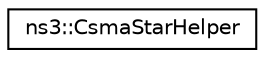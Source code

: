 digraph "Graphical Class Hierarchy"
{
 // LATEX_PDF_SIZE
  edge [fontname="Helvetica",fontsize="10",labelfontname="Helvetica",labelfontsize="10"];
  node [fontname="Helvetica",fontsize="10",shape=record];
  rankdir="LR";
  Node0 [label="ns3::CsmaStarHelper",height=0.2,width=0.4,color="black", fillcolor="white", style="filled",URL="$classns3_1_1_csma_star_helper.html",tooltip="A helper to make it easier to create a star topology with Csma links."];
}
